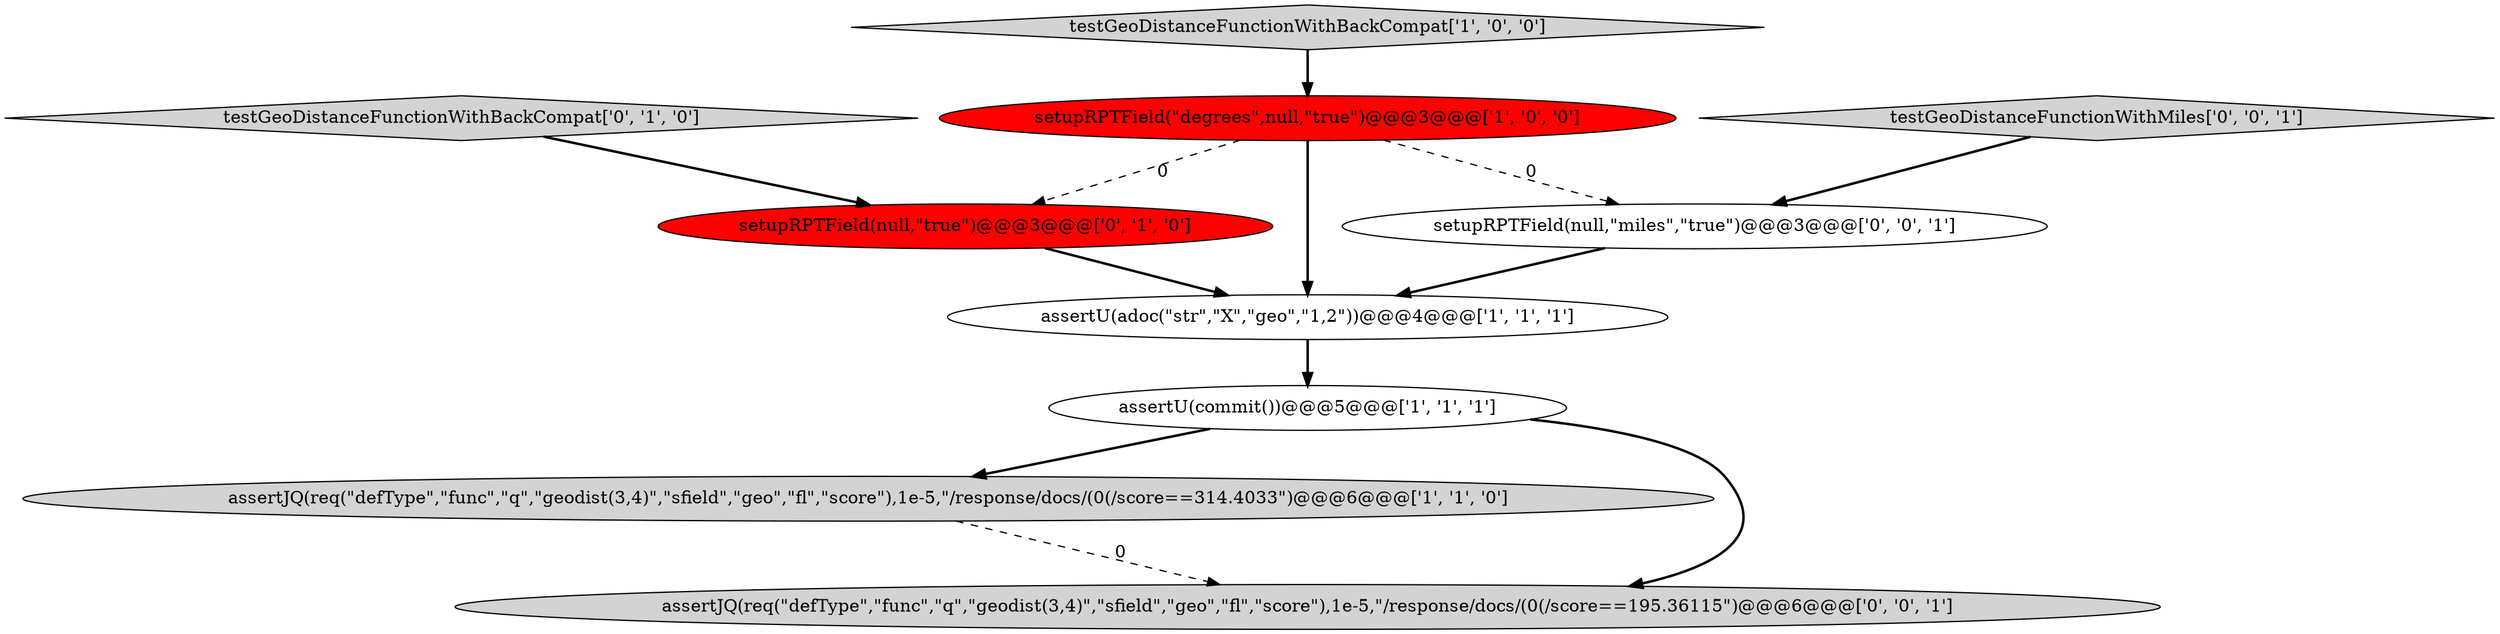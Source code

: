 digraph {
1 [style = filled, label = "testGeoDistanceFunctionWithBackCompat['1', '0', '0']", fillcolor = lightgray, shape = diamond image = "AAA0AAABBB1BBB"];
7 [style = filled, label = "testGeoDistanceFunctionWithMiles['0', '0', '1']", fillcolor = lightgray, shape = diamond image = "AAA0AAABBB3BBB"];
6 [style = filled, label = "testGeoDistanceFunctionWithBackCompat['0', '1', '0']", fillcolor = lightgray, shape = diamond image = "AAA0AAABBB2BBB"];
0 [style = filled, label = "assertJQ(req(\"defType\",\"func\",\"q\",\"geodist(3,4)\",\"sfield\",\"geo\",\"fl\",\"score\"),1e-5,\"/response/docs/(0(/score==314.4033\")@@@6@@@['1', '1', '0']", fillcolor = lightgray, shape = ellipse image = "AAA0AAABBB1BBB"];
3 [style = filled, label = "assertU(adoc(\"str\",\"X\",\"geo\",\"1,2\"))@@@4@@@['1', '1', '1']", fillcolor = white, shape = ellipse image = "AAA0AAABBB1BBB"];
5 [style = filled, label = "setupRPTField(null,\"true\")@@@3@@@['0', '1', '0']", fillcolor = red, shape = ellipse image = "AAA1AAABBB2BBB"];
2 [style = filled, label = "setupRPTField(\"degrees\",null,\"true\")@@@3@@@['1', '0', '0']", fillcolor = red, shape = ellipse image = "AAA1AAABBB1BBB"];
9 [style = filled, label = "assertJQ(req(\"defType\",\"func\",\"q\",\"geodist(3,4)\",\"sfield\",\"geo\",\"fl\",\"score\"),1e-5,\"/response/docs/(0(/score==195.36115\")@@@6@@@['0', '0', '1']", fillcolor = lightgray, shape = ellipse image = "AAA0AAABBB3BBB"];
8 [style = filled, label = "setupRPTField(null,\"miles\",\"true\")@@@3@@@['0', '0', '1']", fillcolor = white, shape = ellipse image = "AAA0AAABBB3BBB"];
4 [style = filled, label = "assertU(commit())@@@5@@@['1', '1', '1']", fillcolor = white, shape = ellipse image = "AAA0AAABBB1BBB"];
5->3 [style = bold, label=""];
4->9 [style = bold, label=""];
6->5 [style = bold, label=""];
2->5 [style = dashed, label="0"];
1->2 [style = bold, label=""];
0->9 [style = dashed, label="0"];
7->8 [style = bold, label=""];
2->8 [style = dashed, label="0"];
3->4 [style = bold, label=""];
2->3 [style = bold, label=""];
4->0 [style = bold, label=""];
8->3 [style = bold, label=""];
}
